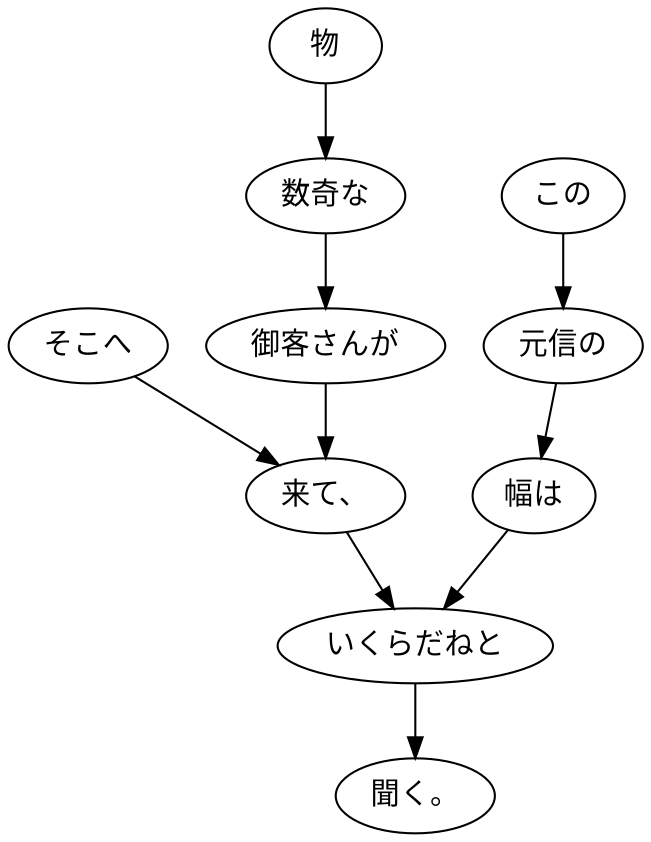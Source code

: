 digraph graph8678 {
	node0 [label="そこへ"];
	node1 [label="物"];
	node2 [label="数奇な"];
	node3 [label="御客さんが"];
	node4 [label="来て、"];
	node5 [label="この"];
	node6 [label="元信の"];
	node7 [label="幅は"];
	node8 [label="いくらだねと"];
	node9 [label="聞く。"];
	node0 -> node4;
	node1 -> node2;
	node2 -> node3;
	node3 -> node4;
	node4 -> node8;
	node5 -> node6;
	node6 -> node7;
	node7 -> node8;
	node8 -> node9;
}
